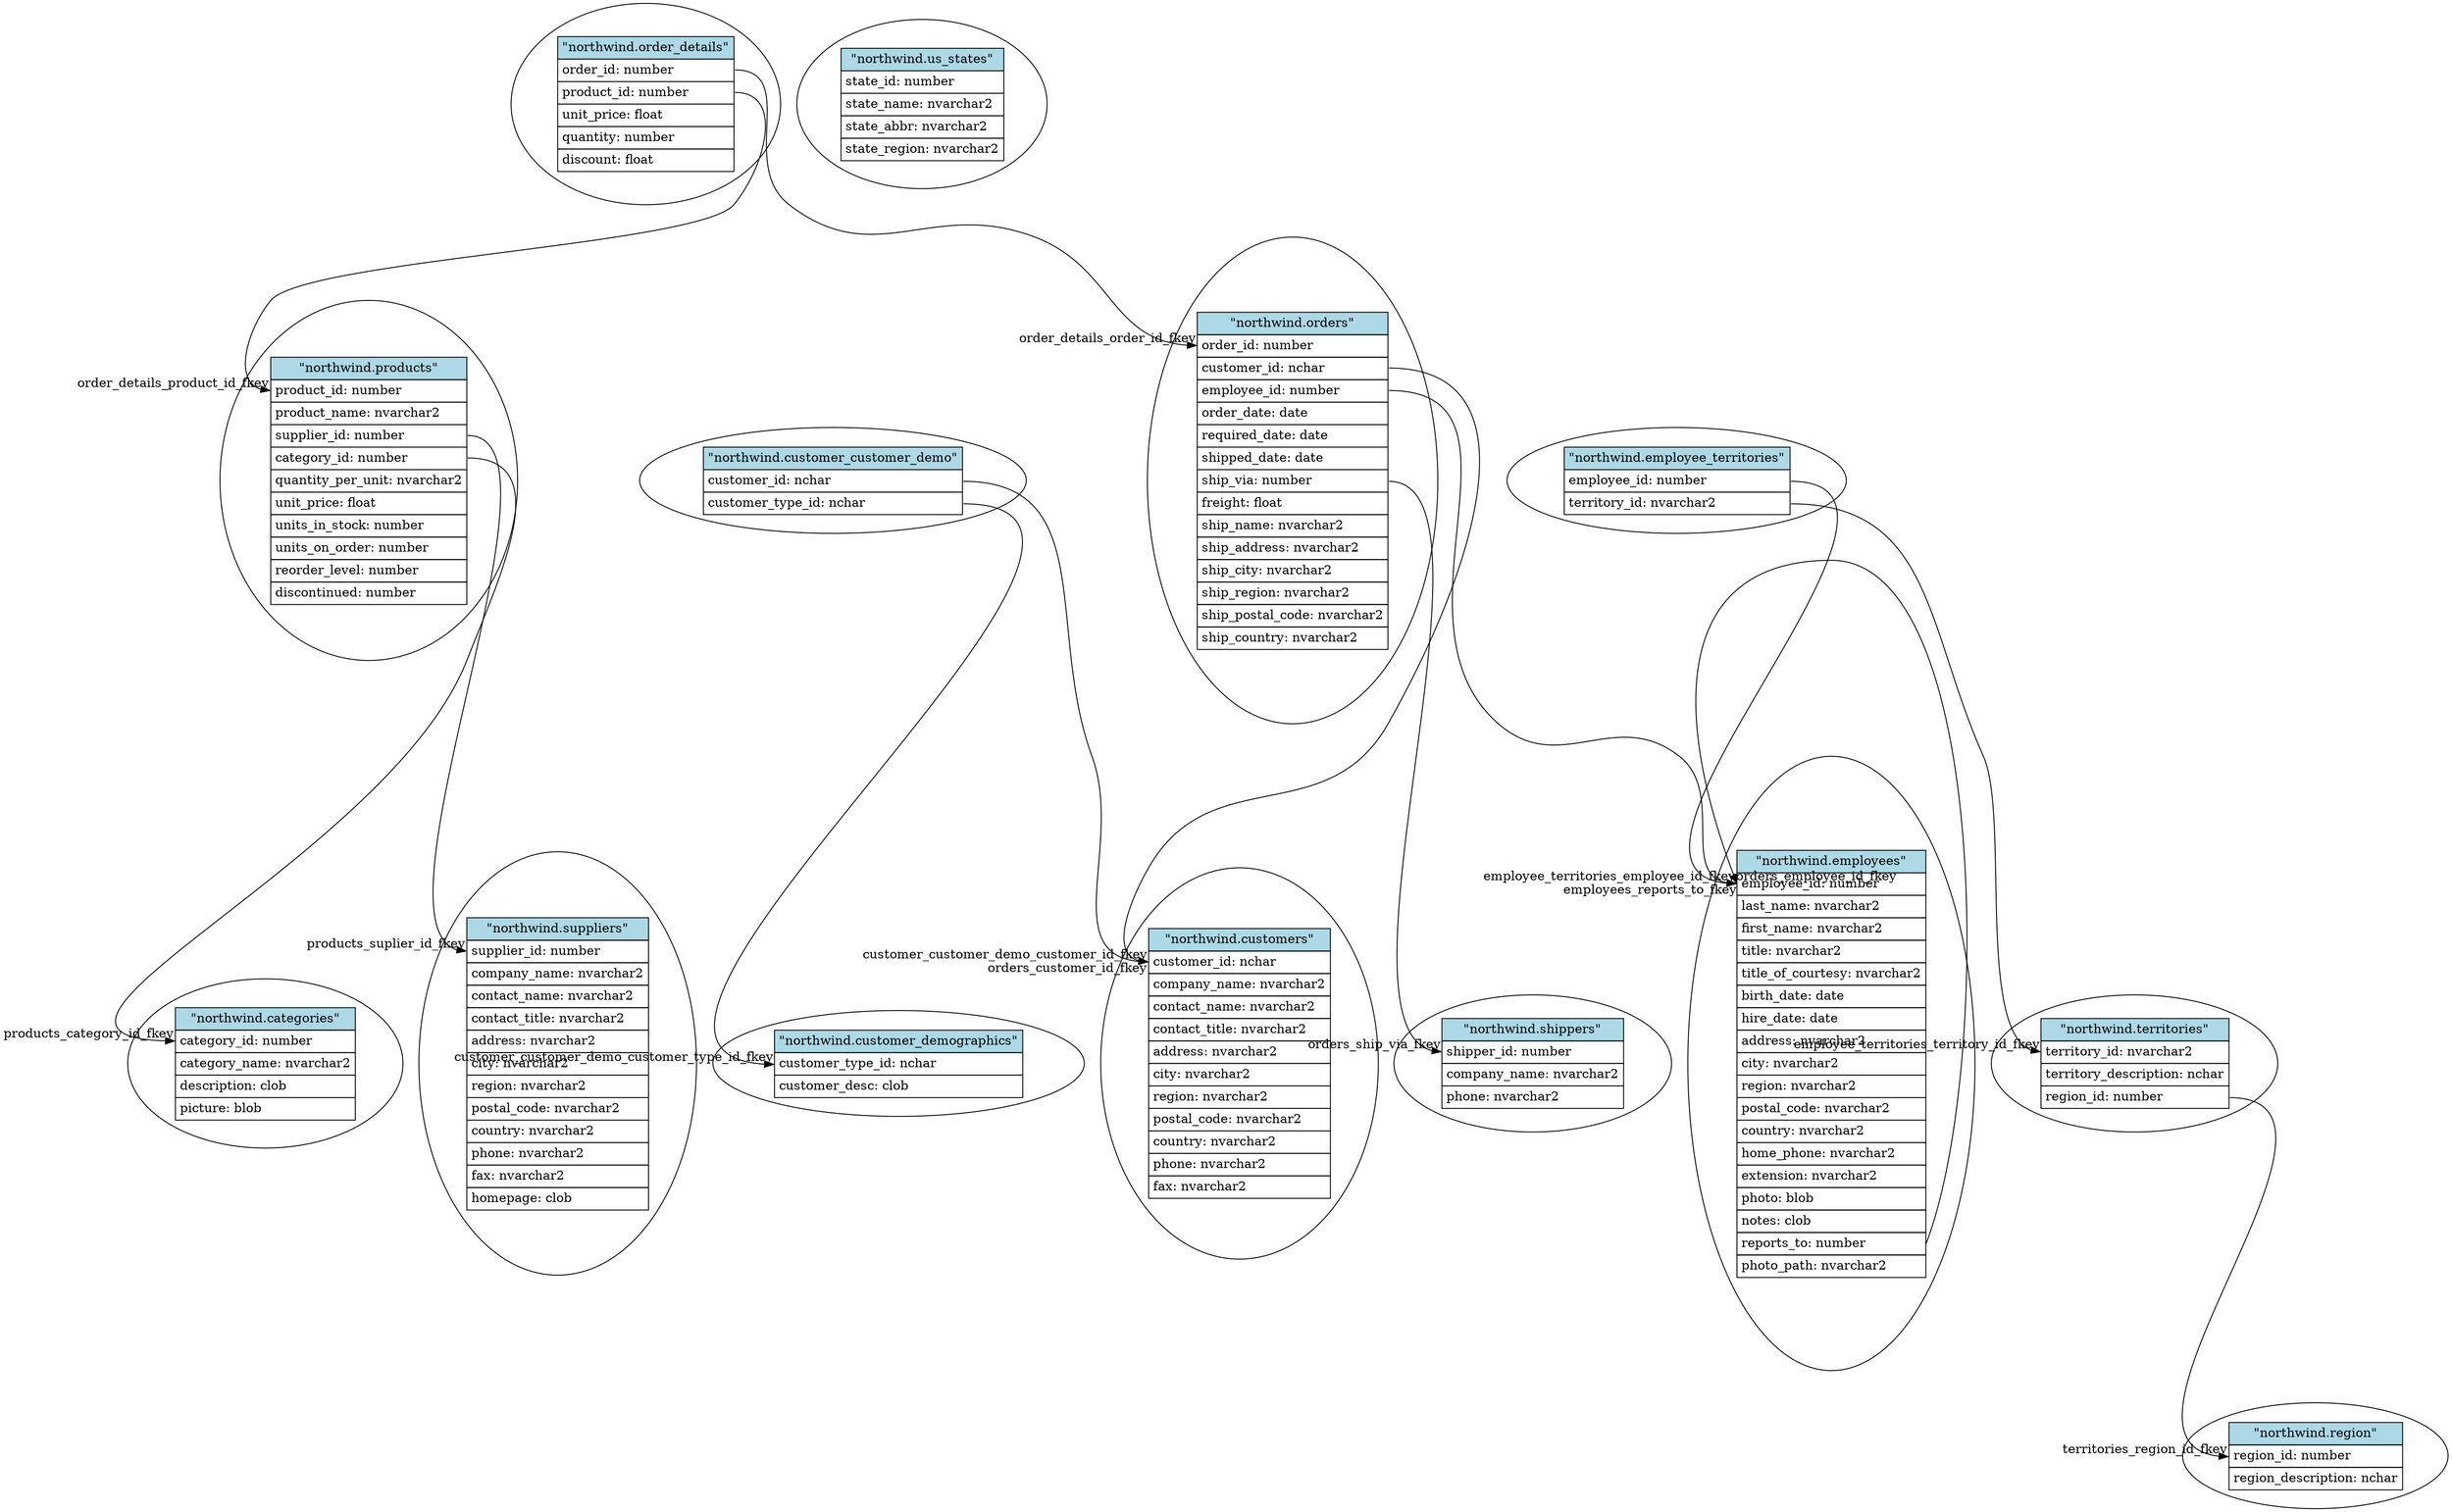 // Generated by xo for the northwind schema.
digraph northwind {
	// Nodes (tables)
	"northwind.categories" [ label=<
		<table border="0" cellborder="1" cellspacing="0" cellpadding="4">
		<tr><td bgcolor="lightblue">"northwind.categories"</td></tr>
		<tr><td align="left" PORT="category_id">category_id: number</td></tr>
		<tr><td align="left" PORT="category_name">category_name: nvarchar2</td></tr>
		<tr><td align="left" PORT="description">description: clob</td></tr>
		<tr><td align="left" PORT="picture">picture: blob</td></tr>
		</table>> ]
	
	"northwind.customer_customer_demo" [ label=<
		<table border="0" cellborder="1" cellspacing="0" cellpadding="4">
		<tr><td bgcolor="lightblue">"northwind.customer_customer_demo"</td></tr>
		<tr><td align="left" PORT="customer_id">customer_id: nchar</td></tr>
		<tr><td align="left" PORT="customer_type_id">customer_type_id: nchar</td></tr>
		</table>> ]
	
	"northwind.customer_demographics" [ label=<
		<table border="0" cellborder="1" cellspacing="0" cellpadding="4">
		<tr><td bgcolor="lightblue">"northwind.customer_demographics"</td></tr>
		<tr><td align="left" PORT="customer_type_id">customer_type_id: nchar</td></tr>
		<tr><td align="left" PORT="customer_desc">customer_desc: clob</td></tr>
		</table>> ]
	
	"northwind.customers" [ label=<
		<table border="0" cellborder="1" cellspacing="0" cellpadding="4">
		<tr><td bgcolor="lightblue">"northwind.customers"</td></tr>
		<tr><td align="left" PORT="customer_id">customer_id: nchar</td></tr>
		<tr><td align="left" PORT="company_name">company_name: nvarchar2</td></tr>
		<tr><td align="left" PORT="contact_name">contact_name: nvarchar2</td></tr>
		<tr><td align="left" PORT="contact_title">contact_title: nvarchar2</td></tr>
		<tr><td align="left" PORT="address">address: nvarchar2</td></tr>
		<tr><td align="left" PORT="city">city: nvarchar2</td></tr>
		<tr><td align="left" PORT="region">region: nvarchar2</td></tr>
		<tr><td align="left" PORT="postal_code">postal_code: nvarchar2</td></tr>
		<tr><td align="left" PORT="country">country: nvarchar2</td></tr>
		<tr><td align="left" PORT="phone">phone: nvarchar2</td></tr>
		<tr><td align="left" PORT="fax">fax: nvarchar2</td></tr>
		</table>> ]
	
	"northwind.employee_territories" [ label=<
		<table border="0" cellborder="1" cellspacing="0" cellpadding="4">
		<tr><td bgcolor="lightblue">"northwind.employee_territories"</td></tr>
		<tr><td align="left" PORT="employee_id">employee_id: number</td></tr>
		<tr><td align="left" PORT="territory_id">territory_id: nvarchar2</td></tr>
		</table>> ]
	
	"northwind.employees" [ label=<
		<table border="0" cellborder="1" cellspacing="0" cellpadding="4">
		<tr><td bgcolor="lightblue">"northwind.employees"</td></tr>
		<tr><td align="left" PORT="employee_id">employee_id: number</td></tr>
		<tr><td align="left" PORT="last_name">last_name: nvarchar2</td></tr>
		<tr><td align="left" PORT="first_name">first_name: nvarchar2</td></tr>
		<tr><td align="left" PORT="title">title: nvarchar2</td></tr>
		<tr><td align="left" PORT="title_of_courtesy">title_of_courtesy: nvarchar2</td></tr>
		<tr><td align="left" PORT="birth_date">birth_date: date</td></tr>
		<tr><td align="left" PORT="hire_date">hire_date: date</td></tr>
		<tr><td align="left" PORT="address">address: nvarchar2</td></tr>
		<tr><td align="left" PORT="city">city: nvarchar2</td></tr>
		<tr><td align="left" PORT="region">region: nvarchar2</td></tr>
		<tr><td align="left" PORT="postal_code">postal_code: nvarchar2</td></tr>
		<tr><td align="left" PORT="country">country: nvarchar2</td></tr>
		<tr><td align="left" PORT="home_phone">home_phone: nvarchar2</td></tr>
		<tr><td align="left" PORT="extension">extension: nvarchar2</td></tr>
		<tr><td align="left" PORT="photo">photo: blob</td></tr>
		<tr><td align="left" PORT="notes">notes: clob</td></tr>
		<tr><td align="left" PORT="reports_to">reports_to: number</td></tr>
		<tr><td align="left" PORT="photo_path">photo_path: nvarchar2</td></tr>
		</table>> ]
	
	"northwind.order_details" [ label=<
		<table border="0" cellborder="1" cellspacing="0" cellpadding="4">
		<tr><td bgcolor="lightblue">"northwind.order_details"</td></tr>
		<tr><td align="left" PORT="order_id">order_id: number</td></tr>
		<tr><td align="left" PORT="product_id">product_id: number</td></tr>
		<tr><td align="left" PORT="unit_price">unit_price: float</td></tr>
		<tr><td align="left" PORT="quantity">quantity: number</td></tr>
		<tr><td align="left" PORT="discount">discount: float</td></tr>
		</table>> ]
	
	"northwind.orders" [ label=<
		<table border="0" cellborder="1" cellspacing="0" cellpadding="4">
		<tr><td bgcolor="lightblue">"northwind.orders"</td></tr>
		<tr><td align="left" PORT="order_id">order_id: number</td></tr>
		<tr><td align="left" PORT="customer_id">customer_id: nchar</td></tr>
		<tr><td align="left" PORT="employee_id">employee_id: number</td></tr>
		<tr><td align="left" PORT="order_date">order_date: date</td></tr>
		<tr><td align="left" PORT="required_date">required_date: date</td></tr>
		<tr><td align="left" PORT="shipped_date">shipped_date: date</td></tr>
		<tr><td align="left" PORT="ship_via">ship_via: number</td></tr>
		<tr><td align="left" PORT="freight">freight: float</td></tr>
		<tr><td align="left" PORT="ship_name">ship_name: nvarchar2</td></tr>
		<tr><td align="left" PORT="ship_address">ship_address: nvarchar2</td></tr>
		<tr><td align="left" PORT="ship_city">ship_city: nvarchar2</td></tr>
		<tr><td align="left" PORT="ship_region">ship_region: nvarchar2</td></tr>
		<tr><td align="left" PORT="ship_postal_code">ship_postal_code: nvarchar2</td></tr>
		<tr><td align="left" PORT="ship_country">ship_country: nvarchar2</td></tr>
		</table>> ]
	
	"northwind.products" [ label=<
		<table border="0" cellborder="1" cellspacing="0" cellpadding="4">
		<tr><td bgcolor="lightblue">"northwind.products"</td></tr>
		<tr><td align="left" PORT="product_id">product_id: number</td></tr>
		<tr><td align="left" PORT="product_name">product_name: nvarchar2</td></tr>
		<tr><td align="left" PORT="supplier_id">supplier_id: number</td></tr>
		<tr><td align="left" PORT="category_id">category_id: number</td></tr>
		<tr><td align="left" PORT="quantity_per_unit">quantity_per_unit: nvarchar2</td></tr>
		<tr><td align="left" PORT="unit_price">unit_price: float</td></tr>
		<tr><td align="left" PORT="units_in_stock">units_in_stock: number</td></tr>
		<tr><td align="left" PORT="units_on_order">units_on_order: number</td></tr>
		<tr><td align="left" PORT="reorder_level">reorder_level: number</td></tr>
		<tr><td align="left" PORT="discontinued">discontinued: number</td></tr>
		</table>> ]
	
	"northwind.region" [ label=<
		<table border="0" cellborder="1" cellspacing="0" cellpadding="4">
		<tr><td bgcolor="lightblue">"northwind.region"</td></tr>
		<tr><td align="left" PORT="region_id">region_id: number</td></tr>
		<tr><td align="left" PORT="region_description">region_description: nchar</td></tr>
		</table>> ]
	
	"northwind.shippers" [ label=<
		<table border="0" cellborder="1" cellspacing="0" cellpadding="4">
		<tr><td bgcolor="lightblue">"northwind.shippers"</td></tr>
		<tr><td align="left" PORT="shipper_id">shipper_id: number</td></tr>
		<tr><td align="left" PORT="company_name">company_name: nvarchar2</td></tr>
		<tr><td align="left" PORT="phone">phone: nvarchar2</td></tr>
		</table>> ]
	
	"northwind.suppliers" [ label=<
		<table border="0" cellborder="1" cellspacing="0" cellpadding="4">
		<tr><td bgcolor="lightblue">"northwind.suppliers"</td></tr>
		<tr><td align="left" PORT="supplier_id">supplier_id: number</td></tr>
		<tr><td align="left" PORT="company_name">company_name: nvarchar2</td></tr>
		<tr><td align="left" PORT="contact_name">contact_name: nvarchar2</td></tr>
		<tr><td align="left" PORT="contact_title">contact_title: nvarchar2</td></tr>
		<tr><td align="left" PORT="address">address: nvarchar2</td></tr>
		<tr><td align="left" PORT="city">city: nvarchar2</td></tr>
		<tr><td align="left" PORT="region">region: nvarchar2</td></tr>
		<tr><td align="left" PORT="postal_code">postal_code: nvarchar2</td></tr>
		<tr><td align="left" PORT="country">country: nvarchar2</td></tr>
		<tr><td align="left" PORT="phone">phone: nvarchar2</td></tr>
		<tr><td align="left" PORT="fax">fax: nvarchar2</td></tr>
		<tr><td align="left" PORT="homepage">homepage: clob</td></tr>
		</table>> ]
	
	"northwind.territories" [ label=<
		<table border="0" cellborder="1" cellspacing="0" cellpadding="4">
		<tr><td bgcolor="lightblue">"northwind.territories"</td></tr>
		<tr><td align="left" PORT="territory_id">territory_id: nvarchar2</td></tr>
		<tr><td align="left" PORT="territory_description">territory_description: nchar</td></tr>
		<tr><td align="left" PORT="region_id">region_id: number</td></tr>
		</table>> ]
	
	"northwind.us_states" [ label=<
		<table border="0" cellborder="1" cellspacing="0" cellpadding="4">
		<tr><td bgcolor="lightblue">"northwind.us_states"</td></tr>
		<tr><td align="left" PORT="state_id">state_id: number</td></tr>
		<tr><td align="left" PORT="state_name">state_name: nvarchar2</td></tr>
		<tr><td align="left" PORT="state_abbr">state_abbr: nvarchar2</td></tr>
		<tr><td align="left" PORT="state_region">state_region: nvarchar2</td></tr>
		</table>> ]
	
	"northwind.customer_customer_demo":"customer_id":e -> "northwind.customers":"customer_id":w [
		headlabel="customer_customer_demo_customer_id_fkey"]
	"northwind.customer_customer_demo":"customer_type_id":e -> "northwind.customer_demographics":"customer_type_id":w [
		headlabel="customer_customer_demo_customer_type_id_fkey"]
	"northwind.employee_territories":"employee_id":e -> "northwind.employees":"employee_id":w [
		headlabel="employee_territories_employee_id_fkey"]
	"northwind.employee_territories":"territory_id":e -> "northwind.territories":"territory_id":w [
		headlabel="employee_territories_territory_id_fkey"]
	"northwind.employees":"reports_to":e -> "northwind.employees":"employee_id":w [
		headlabel="employees_reports_to_fkey"]
	"northwind.order_details":"order_id":e -> "northwind.orders":"order_id":w [
		headlabel="order_details_order_id_fkey"]
	"northwind.order_details":"product_id":e -> "northwind.products":"product_id":w [
		headlabel="order_details_product_id_fkey"]
	"northwind.orders":"customer_id":e -> "northwind.customers":"customer_id":w [
		headlabel="orders_customer_id_fkey"]
	"northwind.orders":"employee_id":e -> "northwind.employees":"employee_id":w [
		headlabel="orders_employee_id_fkey"]
	"northwind.orders":"ship_via":e -> "northwind.shippers":"shipper_id":w [
		headlabel="orders_ship_via_fkey"]
	"northwind.products":"category_id":e -> "northwind.categories":"category_id":w [
		headlabel="products_category_id_fkey"]
	"northwind.products":"supplier_id":e -> "northwind.suppliers":"supplier_id":w [
		headlabel="products_suplier_id_fkey"]
	"northwind.territories":"region_id":e -> "northwind.region":"region_id":w [
		headlabel="territories_region_id_fkey"]
}
